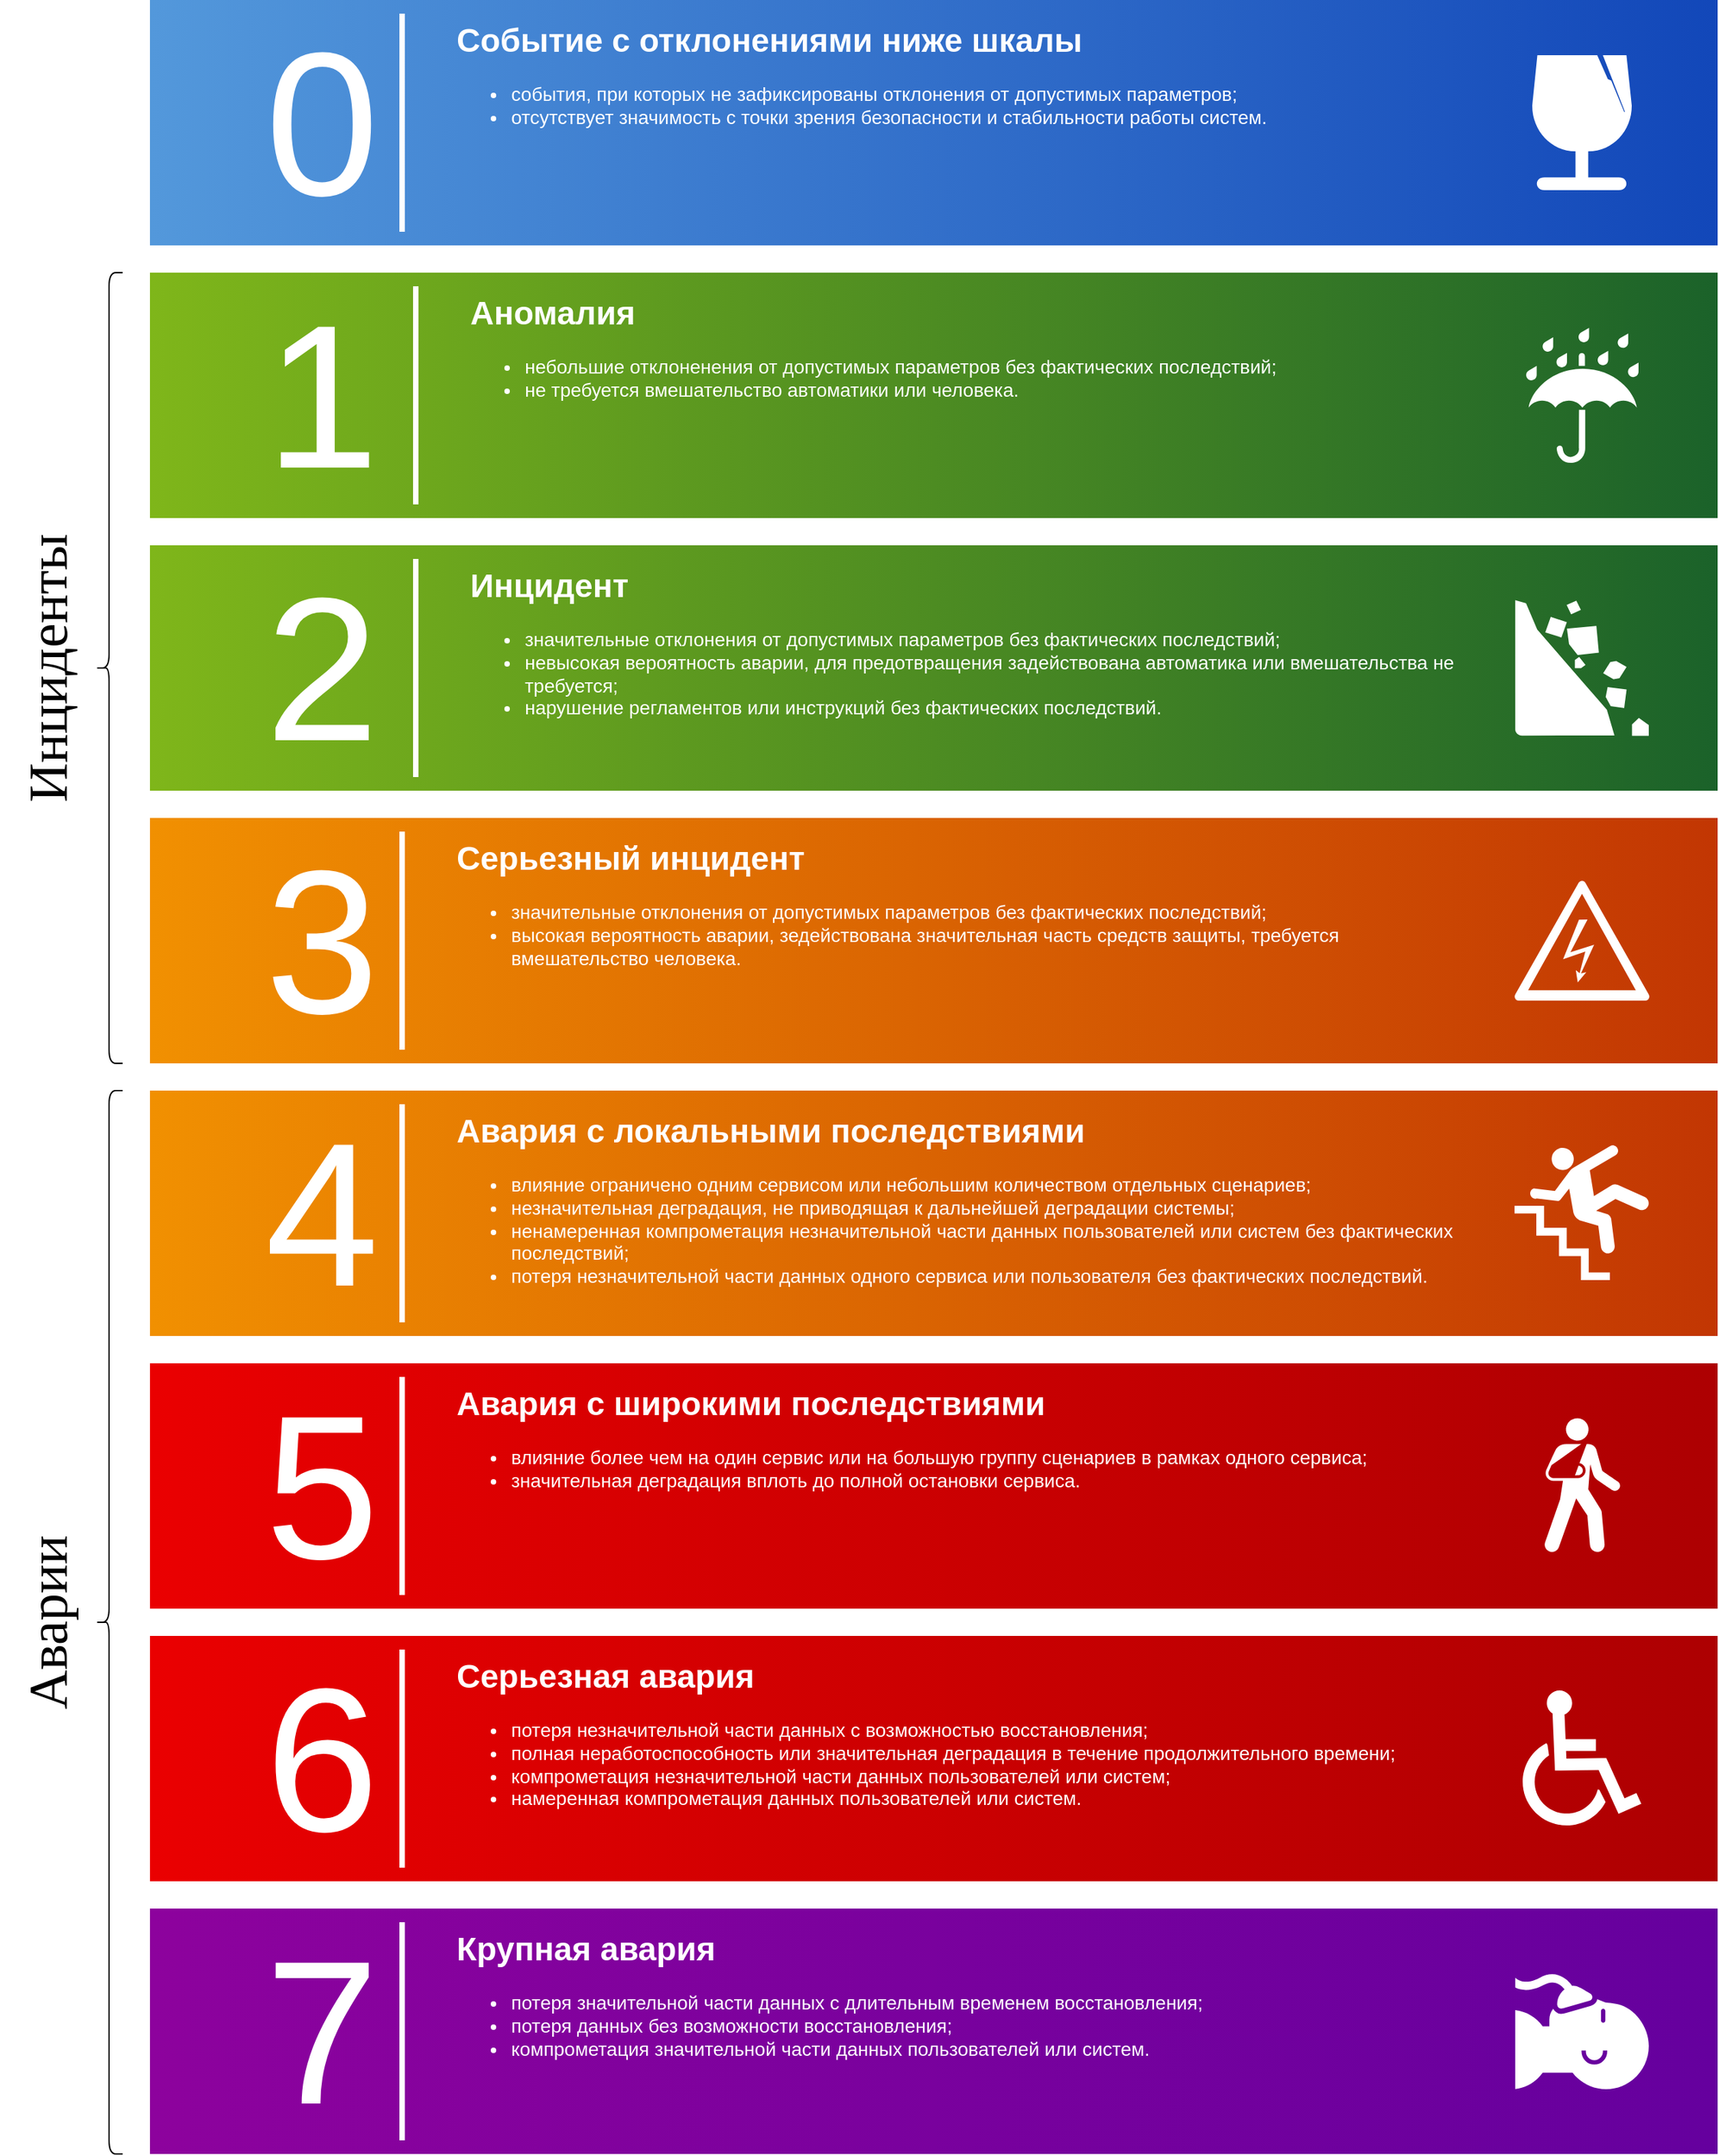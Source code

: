 <mxfile version="12.7.0" type="device"><diagram name="Page-1" id="1622d65d-c77d-c4b6-e0e7-3c11208c8684"><mxGraphModel dx="1355" dy="793" grid="1" gridSize="10" guides="1" tooltips="1" connect="1" arrows="1" fold="1" page="1" pageScale="1.5" pageWidth="1169" pageHeight="826" background="#ffffff" math="0" shadow="0"><root><mxCell id="0" style=";html=1;"/><mxCell id="1" style=";html=1;" parent="0"/><mxCell id="869962fe87da545-2" value="" style="html=1;shadow=0;dashed=0;align=center;verticalAlign=middle;shape=mxgraph.arrows2.arrow;dy=0;dx=0;notch=0;rounded=0;strokeColor=none;strokeWidth=1;fillColor=#7FB61A;fontFamily=Tahoma;fontSize=10;fontColor=#FFFFFF;gradientColor=#1B622A;gradientDirection=east;" parent="1" vertex="1"><mxGeometry x="120" y="210" width="1150" height="180" as="geometry"/></mxCell><mxCell id="869962fe87da545-8" value="" style="html=1;shadow=0;dashed=0;align=center;verticalAlign=middle;shape=mxgraph.arrows2.arrow;dy=0;dx=0;notch=0;rounded=0;strokeColor=none;strokeWidth=1;fillColor=#5398DB;fontFamily=Tahoma;fontSize=10;fontColor=#FFFFFF;gradientColor=#1247B9;gradientDirection=east;" parent="1" vertex="1"><mxGeometry x="120" y="10" width="1150" height="180" as="geometry"/></mxCell><mxCell id="869962fe87da545-11" value="" style="html=1;shadow=0;dashed=0;align=center;verticalAlign=middle;shape=mxgraph.arrows2.arrow;dy=0;dx=0;notch=0;rounded=0;strokeColor=none;strokeWidth=1;fillColor=#F19001;fontFamily=Tahoma;fontSize=10;fontColor=#FFFFFF;gradientColor=#C23603;gradientDirection=east;" parent="1" vertex="1"><mxGeometry x="120" y="610" width="1150" height="180" as="geometry"/></mxCell><mxCell id="869962fe87da545-14" value="" style="html=1;shadow=0;dashed=0;align=center;verticalAlign=middle;shape=mxgraph.arrows2.arrow;dy=0;dx=0;notch=0;rounded=0;strokeColor=none;strokeWidth=1;fillColor=#F19001;fontFamily=Tahoma;fontSize=10;fontColor=#FFFFFF;gradientColor=#C23603;gradientDirection=east;" parent="1" vertex="1"><mxGeometry x="120" y="810" width="1150" height="180" as="geometry"/></mxCell><mxCell id="869962fe87da545-17" value="" style="html=1;shadow=0;dashed=0;align=center;verticalAlign=middle;shape=mxgraph.arrows2.arrow;dy=0;dx=0;notch=0;rounded=0;strokeColor=none;strokeWidth=1;fillColor=#8D029D;fontFamily=Tahoma;fontSize=10;fontColor=#FFFFFF;gradientColor=#65009E;gradientDirection=east;" parent="1" vertex="1"><mxGeometry x="120" y="1410" width="1150" height="180" as="geometry"/></mxCell><mxCell id="869962fe87da545-18" value="Аварии" style="text;html=1;strokeColor=none;fillColor=none;align=center;verticalAlign=middle;whiteSpace=wrap;rounded=0;shadow=0;dashed=0;fontFamily=Verdana;fontSize=40;horizontal=0;" parent="1" vertex="1"><mxGeometry x="10" y="810" width="70" height="780" as="geometry"/></mxCell><mxCell id="869962fe87da545-19" value="1" style="text;html=1;strokeColor=none;fillColor=none;align=right;verticalAlign=middle;whiteSpace=wrap;rounded=0;shadow=0;dashed=0;fontFamily=Helvetica;fontSize=150;fontColor=#FFFFFF;" parent="1" vertex="1"><mxGeometry x="90" y="210" width="200" height="180" as="geometry"/></mxCell><mxCell id="869962fe87da545-20" value="0" style="text;html=1;strokeColor=none;fillColor=none;align=right;verticalAlign=middle;whiteSpace=wrap;rounded=0;shadow=0;dashed=0;fontFamily=Helvetica;fontSize=150;fontColor=#FFFFFF;" parent="1" vertex="1"><mxGeometry x="90" y="10" width="200" height="180" as="geometry"/></mxCell><mxCell id="869962fe87da545-21" value="3" style="text;html=1;strokeColor=none;fillColor=none;align=right;verticalAlign=middle;whiteSpace=wrap;rounded=0;shadow=0;dashed=0;fontFamily=Helvetica;fontSize=150;fontColor=#FFFFFF;" parent="1" vertex="1"><mxGeometry x="90" y="610" width="200" height="180" as="geometry"/></mxCell><mxCell id="869962fe87da545-22" value="4" style="text;html=1;strokeColor=none;fillColor=none;align=right;verticalAlign=middle;whiteSpace=wrap;rounded=0;shadow=0;dashed=0;fontFamily=Helvetica;fontSize=150;fontColor=#FFFFFF;" parent="1" vertex="1"><mxGeometry x="90" y="810" width="200" height="180" as="geometry"/></mxCell><mxCell id="869962fe87da545-23" value="7" style="text;html=1;strokeColor=none;fillColor=none;align=right;verticalAlign=middle;whiteSpace=wrap;rounded=0;shadow=0;dashed=0;fontFamily=Helvetica;fontSize=150;fontColor=#FFFFFF;" parent="1" vertex="1"><mxGeometry x="90" y="1410" width="200" height="180" as="geometry"/></mxCell><mxCell id="869962fe87da545-24" value="" style="line;strokeWidth=4;direction=south;html=1;rounded=0;shadow=0;dashed=0;fillColor=none;gradientColor=#AD0002;fontFamily=Helvetica;fontSize=150;fontColor=#FFFFFF;align=right;strokeColor=#FFFFFF;" parent="1" vertex="1"><mxGeometry x="310" y="220" width="10" height="160" as="geometry"/></mxCell><mxCell id="869962fe87da545-25" value="" style="line;strokeWidth=4;direction=south;html=1;rounded=0;shadow=0;dashed=0;fillColor=none;gradientColor=#AD0002;fontFamily=Helvetica;fontSize=150;fontColor=#FFFFFF;align=right;strokeColor=#FFFFFF;" parent="1" vertex="1"><mxGeometry x="300" y="20" width="10" height="160" as="geometry"/></mxCell><mxCell id="869962fe87da545-26" value="" style="line;strokeWidth=4;direction=south;html=1;rounded=0;shadow=0;dashed=0;fillColor=none;gradientColor=#AD0002;fontFamily=Helvetica;fontSize=150;fontColor=#FFFFFF;align=right;strokeColor=#FFFFFF;" parent="1" vertex="1"><mxGeometry x="300" y="620" width="10" height="160" as="geometry"/></mxCell><mxCell id="869962fe87da545-27" value="" style="line;strokeWidth=4;direction=south;html=1;rounded=0;shadow=0;dashed=0;fillColor=none;gradientColor=#AD0002;fontFamily=Helvetica;fontSize=150;fontColor=#FFFFFF;align=right;strokeColor=#FFFFFF;" parent="1" vertex="1"><mxGeometry x="300" y="820" width="10" height="160" as="geometry"/></mxCell><mxCell id="869962fe87da545-28" value="" style="line;strokeWidth=4;direction=south;html=1;rounded=0;shadow=0;dashed=0;fillColor=none;gradientColor=#AD0002;fontFamily=Helvetica;fontSize=150;fontColor=#FFFFFF;align=right;strokeColor=#FFFFFF;" parent="1" vertex="1"><mxGeometry x="300" y="1420" width="10" height="160" as="geometry"/></mxCell><mxCell id="869962fe87da545-29" value="&lt;h1&gt;Аномалия&lt;/h1&gt;&lt;ul style=&quot;font-size: 14px&quot;&gt;&lt;li&gt;небольшие отклоненения от допустимых параметров без фактических последствий;&lt;/li&gt;&lt;li&gt;не требуется вмешательство автоматики или человека.&lt;/li&gt;&lt;/ul&gt;" style="text;html=1;strokeColor=none;fillColor=none;spacing=5;spacingTop=-20;whiteSpace=wrap;overflow=hidden;rounded=0;shadow=0;dashed=0;fontFamily=Helvetica;fontSize=12;fontColor=#FFFFFF;align=left;" parent="1" vertex="1"><mxGeometry x="350" y="220" width="760" height="160" as="geometry"/></mxCell><mxCell id="869962fe87da545-30" value="&lt;h1&gt;Событие с отклонениями ниже шкалы&lt;br&gt;&lt;/h1&gt;&lt;ul style=&quot;font-size: 14px&quot;&gt;&lt;li&gt;события, при которых не зафиксированы отклонения от допустимых параметров;&lt;/li&gt;&lt;li&gt;отсутствует значимость с точки зрения безопасности и стабильности работы систем.&lt;/li&gt;&lt;/ul&gt;" style="text;html=1;strokeColor=none;fillColor=none;spacing=5;spacingTop=-20;whiteSpace=wrap;overflow=hidden;rounded=0;shadow=0;dashed=0;fontFamily=Helvetica;fontSize=12;fontColor=#FFFFFF;align=left;" parent="1" vertex="1"><mxGeometry x="340" y="20" width="760" height="160" as="geometry"/></mxCell><mxCell id="869962fe87da545-31" value="&lt;h1&gt;Серьезный инцидент&lt;br&gt;&lt;/h1&gt;&lt;ul style=&quot;font-size: 14px&quot;&gt;&lt;li&gt;значительные отклонения от допустимых параметров без фактических последствий;&lt;br&gt;&lt;/li&gt;&lt;li&gt;высокая вероятность аварии, зедействована значительная часть средств защиты, требуется вмешательство человека.&lt;/li&gt;&lt;/ul&gt;" style="text;html=1;strokeColor=none;fillColor=none;spacing=5;spacingTop=-20;whiteSpace=wrap;overflow=hidden;rounded=0;shadow=0;dashed=0;fontFamily=Helvetica;fontSize=12;fontColor=#FFFFFF;align=left;" parent="1" vertex="1"><mxGeometry x="340" y="620" width="760" height="160" as="geometry"/></mxCell><mxCell id="869962fe87da545-32" value="&lt;h1&gt;Авария с локальными последствиями&lt;br&gt;&lt;/h1&gt;&lt;ul style=&quot;font-size: 14px&quot;&gt;&lt;li&gt;влияние ограничено одним сервисом или небольшим количеством отдельных сценариев;&lt;/li&gt;&lt;li&gt;незначительная деградация, не приводящая к дальнейшей деградации системы;&lt;/li&gt;&lt;li&gt;ненамеренная компрометация незначительной части данных пользователей или систем без фактических последствий;&lt;/li&gt;&lt;li&gt;потеря незначительной части данных одного сервиса или пользователя без фактических последствий.&lt;br&gt;&lt;/li&gt;&lt;/ul&gt;" style="text;html=1;strokeColor=none;fillColor=none;spacing=5;spacingTop=-20;whiteSpace=wrap;overflow=hidden;rounded=0;shadow=0;dashed=0;fontFamily=Helvetica;fontSize=12;fontColor=#FFFFFF;align=left;" parent="1" vertex="1"><mxGeometry x="340" y="820" width="760" height="160" as="geometry"/></mxCell><mxCell id="869962fe87da545-33" value="&lt;h1&gt;Крупная авария&lt;br&gt;&lt;/h1&gt;&lt;ul style=&quot;font-size: 14px&quot;&gt;&lt;li&gt;потеря значительной части данных с длительным временем восстановления;&lt;/li&gt;&lt;li&gt;потеря данных без возможности восстановления;&lt;/li&gt;&lt;li&gt;компрометация значительной части данных пользователей или систем.&lt;/li&gt;&lt;/ul&gt;&lt;p&gt;&lt;span&gt;&lt;/span&gt;&lt;/p&gt;" style="text;html=1;strokeColor=none;fillColor=none;spacing=5;spacingTop=-20;whiteSpace=wrap;overflow=hidden;rounded=0;shadow=0;dashed=0;fontFamily=Helvetica;fontSize=12;fontColor=#FFFFFF;align=left;" parent="1" vertex="1"><mxGeometry x="340" y="1420" width="760" height="160" as="geometry"/></mxCell><mxCell id="n4L1mMxGPZDdoyx1rzab-3" value="" style="html=1;shadow=0;dashed=0;align=center;verticalAlign=middle;shape=mxgraph.arrows2.arrow;dy=0;dx=0;notch=0;rounded=0;strokeColor=none;strokeWidth=1;fillColor=#EA0001;fontFamily=Tahoma;fontSize=10;fontColor=#FFFFFF;gradientColor=#AD0002;gradientDirection=east;" vertex="1" parent="1"><mxGeometry x="120" y="1210" width="1150" height="180" as="geometry"/></mxCell><mxCell id="n4L1mMxGPZDdoyx1rzab-4" value="6" style="text;html=1;strokeColor=none;fillColor=none;align=right;verticalAlign=middle;whiteSpace=wrap;rounded=0;shadow=0;dashed=0;fontFamily=Helvetica;fontSize=150;fontColor=#FFFFFF;" vertex="1" parent="1"><mxGeometry x="90" y="1210" width="200" height="180" as="geometry"/></mxCell><mxCell id="n4L1mMxGPZDdoyx1rzab-5" value="" style="line;strokeWidth=4;direction=south;html=1;rounded=0;shadow=0;dashed=0;fillColor=none;gradientColor=#AD0002;fontFamily=Helvetica;fontSize=150;fontColor=#FFFFFF;align=right;strokeColor=#FFFFFF;" vertex="1" parent="1"><mxGeometry x="300" y="1220" width="10" height="160" as="geometry"/></mxCell><mxCell id="n4L1mMxGPZDdoyx1rzab-6" value="&lt;h1&gt;Серьезная авария&lt;br&gt;&lt;/h1&gt;&lt;ul style=&quot;font-size: 14px&quot;&gt;&lt;li&gt;потеря незначительной части данных с возможностью восстановления;&lt;br&gt;&lt;/li&gt;&lt;li&gt;полная неработоспособность или значительная деградация в течение продолжительного времени;&lt;/li&gt;&lt;li&gt;компрометация незначительной части данных пользователей или систем;&lt;br&gt;&lt;/li&gt;&lt;li&gt;намеренная компрометация данных пользователей или систем.&lt;/li&gt;&lt;/ul&gt;" style="text;html=1;strokeColor=none;fillColor=none;spacing=5;spacingTop=-20;whiteSpace=wrap;overflow=hidden;rounded=0;shadow=0;dashed=0;fontFamily=Helvetica;fontSize=12;fontColor=#FFFFFF;align=left;" vertex="1" parent="1"><mxGeometry x="340" y="1220" width="760" height="160" as="geometry"/></mxCell><mxCell id="n4L1mMxGPZDdoyx1rzab-8" value="" style="html=1;shadow=0;dashed=0;align=center;verticalAlign=middle;shape=mxgraph.arrows2.arrow;dy=0;dx=0;notch=0;rounded=0;strokeColor=none;strokeWidth=1;fillColor=#EA0001;fontFamily=Tahoma;fontSize=10;fontColor=#FFFFFF;gradientColor=#AD0002;gradientDirection=east;" vertex="1" parent="1"><mxGeometry x="120" y="1010" width="1150" height="180" as="geometry"/></mxCell><mxCell id="n4L1mMxGPZDdoyx1rzab-9" value="5" style="text;html=1;strokeColor=none;fillColor=none;align=right;verticalAlign=middle;whiteSpace=wrap;rounded=0;shadow=0;dashed=0;fontFamily=Helvetica;fontSize=150;fontColor=#FFFFFF;" vertex="1" parent="1"><mxGeometry x="90" y="1010" width="200" height="180" as="geometry"/></mxCell><mxCell id="n4L1mMxGPZDdoyx1rzab-10" value="" style="line;strokeWidth=4;direction=south;html=1;rounded=0;shadow=0;dashed=0;fillColor=none;gradientColor=#AD0002;fontFamily=Helvetica;fontSize=150;fontColor=#FFFFFF;align=right;strokeColor=#FFFFFF;" vertex="1" parent="1"><mxGeometry x="300" y="1020" width="10" height="160" as="geometry"/></mxCell><mxCell id="n4L1mMxGPZDdoyx1rzab-11" value="&lt;h1&gt;Авария с широкими последствиями&lt;br&gt;&lt;/h1&gt;&lt;ul style=&quot;font-size: 14px&quot;&gt;&lt;li&gt;влияние более чем на один сервис или на большую группу сценариев в рамках одного сервиса;&lt;/li&gt;&lt;li&gt;значительная деградация вплоть до полной остановки сервиса.&lt;/li&gt;&lt;/ul&gt;" style="text;html=1;strokeColor=none;fillColor=none;spacing=5;spacingTop=-20;whiteSpace=wrap;overflow=hidden;rounded=0;shadow=0;dashed=0;fontFamily=Helvetica;fontSize=12;fontColor=#FFFFFF;align=left;" vertex="1" parent="1"><mxGeometry x="340" y="1020" width="760" height="160" as="geometry"/></mxCell><mxCell id="n4L1mMxGPZDdoyx1rzab-15" value="" style="html=1;shadow=0;dashed=0;align=center;verticalAlign=middle;shape=mxgraph.arrows2.arrow;dy=0;dx=0;notch=0;rounded=0;strokeColor=none;strokeWidth=1;fillColor=#7FB61A;fontFamily=Tahoma;fontSize=10;fontColor=#FFFFFF;gradientColor=#1B622A;gradientDirection=east;" vertex="1" parent="1"><mxGeometry x="120" y="410" width="1150" height="180" as="geometry"/></mxCell><mxCell id="n4L1mMxGPZDdoyx1rzab-16" value="2" style="text;html=1;strokeColor=none;fillColor=none;align=right;verticalAlign=middle;whiteSpace=wrap;rounded=0;shadow=0;dashed=0;fontFamily=Helvetica;fontSize=150;fontColor=#FFFFFF;" vertex="1" parent="1"><mxGeometry x="90" y="410" width="200" height="180" as="geometry"/></mxCell><mxCell id="n4L1mMxGPZDdoyx1rzab-17" value="" style="line;strokeWidth=4;direction=south;html=1;rounded=0;shadow=0;dashed=0;fillColor=none;gradientColor=#AD0002;fontFamily=Helvetica;fontSize=150;fontColor=#FFFFFF;align=right;strokeColor=#FFFFFF;" vertex="1" parent="1"><mxGeometry x="310" y="420" width="10" height="160" as="geometry"/></mxCell><mxCell id="n4L1mMxGPZDdoyx1rzab-18" value="&lt;h1&gt;Инцидент&lt;/h1&gt;&lt;ul style=&quot;font-size: 14px&quot;&gt;&lt;li&gt;значительные отклонения от допустимых параметров без фактических последствий;&lt;/li&gt;&lt;li&gt;невысокая вероятность аварии, для предотвращения задействована автоматика или вмешательства не требуется;&lt;/li&gt;&lt;li&gt;нарушение регламентов или инструкций без фактических последствий.&lt;/li&gt;&lt;/ul&gt;" style="text;html=1;strokeColor=none;fillColor=none;spacing=5;spacingTop=-20;whiteSpace=wrap;overflow=hidden;rounded=0;shadow=0;dashed=0;fontFamily=Helvetica;fontSize=12;fontColor=#FFFFFF;align=left;" vertex="1" parent="1"><mxGeometry x="350" y="420" width="760" height="160" as="geometry"/></mxCell><mxCell id="n4L1mMxGPZDdoyx1rzab-20" value="Инциденты" style="text;html=1;strokeColor=none;fillColor=none;align=center;verticalAlign=middle;whiteSpace=wrap;rounded=0;shadow=0;dashed=0;fontFamily=Verdana;fontSize=40;horizontal=0;" vertex="1" parent="1"><mxGeometry x="10" y="210" width="70" height="580" as="geometry"/></mxCell><mxCell id="n4L1mMxGPZDdoyx1rzab-23" value="" style="shape=curlyBracket;whiteSpace=wrap;html=1;rounded=1;fillColor=#EA0001;gradientColor=#AD0002;fontSize=50;" vertex="1" parent="1"><mxGeometry x="80" y="210" width="20" height="580" as="geometry"/></mxCell><mxCell id="n4L1mMxGPZDdoyx1rzab-24" value="" style="shape=curlyBracket;whiteSpace=wrap;html=1;rounded=1;fillColor=#EA0001;gradientColor=#AD0002;fontSize=50;" vertex="1" parent="1"><mxGeometry x="80" y="810" width="20" height="780" as="geometry"/></mxCell><mxCell id="n4L1mMxGPZDdoyx1rzab-25" value="" style="shape=mxgraph.signs.safety.falling_rocks;html=1;pointerEvents=1;fillColor=#FFFFFF;strokeColor=none;verticalLabelPosition=bottom;verticalAlign=top;align=center;fontSize=50;" vertex="1" parent="1"><mxGeometry x="1121.5" y="450.25" width="98" height="99.5" as="geometry"/></mxCell><mxCell id="n4L1mMxGPZDdoyx1rzab-26" value="" style="shape=mxgraph.signs.safety.keep_dry;html=1;pointerEvents=1;fillColor=#FFFFFF;strokeColor=none;verticalLabelPosition=bottom;verticalAlign=top;align=center;fontSize=50;" vertex="1" parent="1"><mxGeometry x="1129" y="250.5" width="83" height="99" as="geometry"/></mxCell><mxCell id="n4L1mMxGPZDdoyx1rzab-27" value="" style="shape=mxgraph.signs.safety.high_voltage_3;html=1;pointerEvents=1;fillColor=#FFFFFF;strokeColor=none;verticalLabelPosition=bottom;verticalAlign=top;align=center;fontSize=50;" vertex="1" parent="1"><mxGeometry x="1121" y="656" width="99" height="88" as="geometry"/></mxCell><mxCell id="n4L1mMxGPZDdoyx1rzab-28" value="" style="shape=mxgraph.signs.safety.fragile;html=1;pointerEvents=1;fillColor=#FFFFFF;strokeColor=none;verticalLabelPosition=bottom;verticalAlign=top;align=center;fontSize=50;" vertex="1" parent="1"><mxGeometry x="1134" y="50.5" width="73" height="99" as="geometry"/></mxCell><mxCell id="n4L1mMxGPZDdoyx1rzab-29" value="" style="shape=mxgraph.signs.healthcare.wheelchair_accessible_1;html=1;pointerEvents=1;fillColor=#FFFFFF;strokeColor=none;verticalLabelPosition=bottom;verticalAlign=top;align=center;fontSize=50;" vertex="1" parent="1"><mxGeometry x="1127" y="1250" width="87" height="99" as="geometry"/></mxCell><mxCell id="n4L1mMxGPZDdoyx1rzab-30" value="" style="shape=mxgraph.signs.safety.caution;html=1;pointerEvents=1;fillColor=#FFFFFF;strokeColor=none;verticalLabelPosition=bottom;verticalAlign=top;align=center;fontSize=50;" vertex="1" parent="1"><mxGeometry x="1121" y="850" width="99" height="99" as="geometry"/></mxCell><mxCell id="n4L1mMxGPZDdoyx1rzab-32" value="" style="shape=mxgraph.signs.healthcare.out_patient;html=1;pointerEvents=1;fillColor=#FFFFFF;strokeColor=none;verticalLabelPosition=bottom;verticalAlign=top;align=center;fontSize=50;gradientColor=none;" vertex="1" parent="1"><mxGeometry x="1142.5" y="1050" width="56" height="99" as="geometry"/></mxCell><mxCell id="n4L1mMxGPZDdoyx1rzab-33" value="" style="shape=mxgraph.signs.healthcare.anesthesia;html=1;pointerEvents=1;fillColor=#FFFFFF;strokeColor=none;verticalLabelPosition=bottom;verticalAlign=top;align=center;fontSize=50;" vertex="1" parent="1"><mxGeometry x="1121.5" y="1457.5" width="98" height="85" as="geometry"/></mxCell></root></mxGraphModel></diagram></mxfile>
